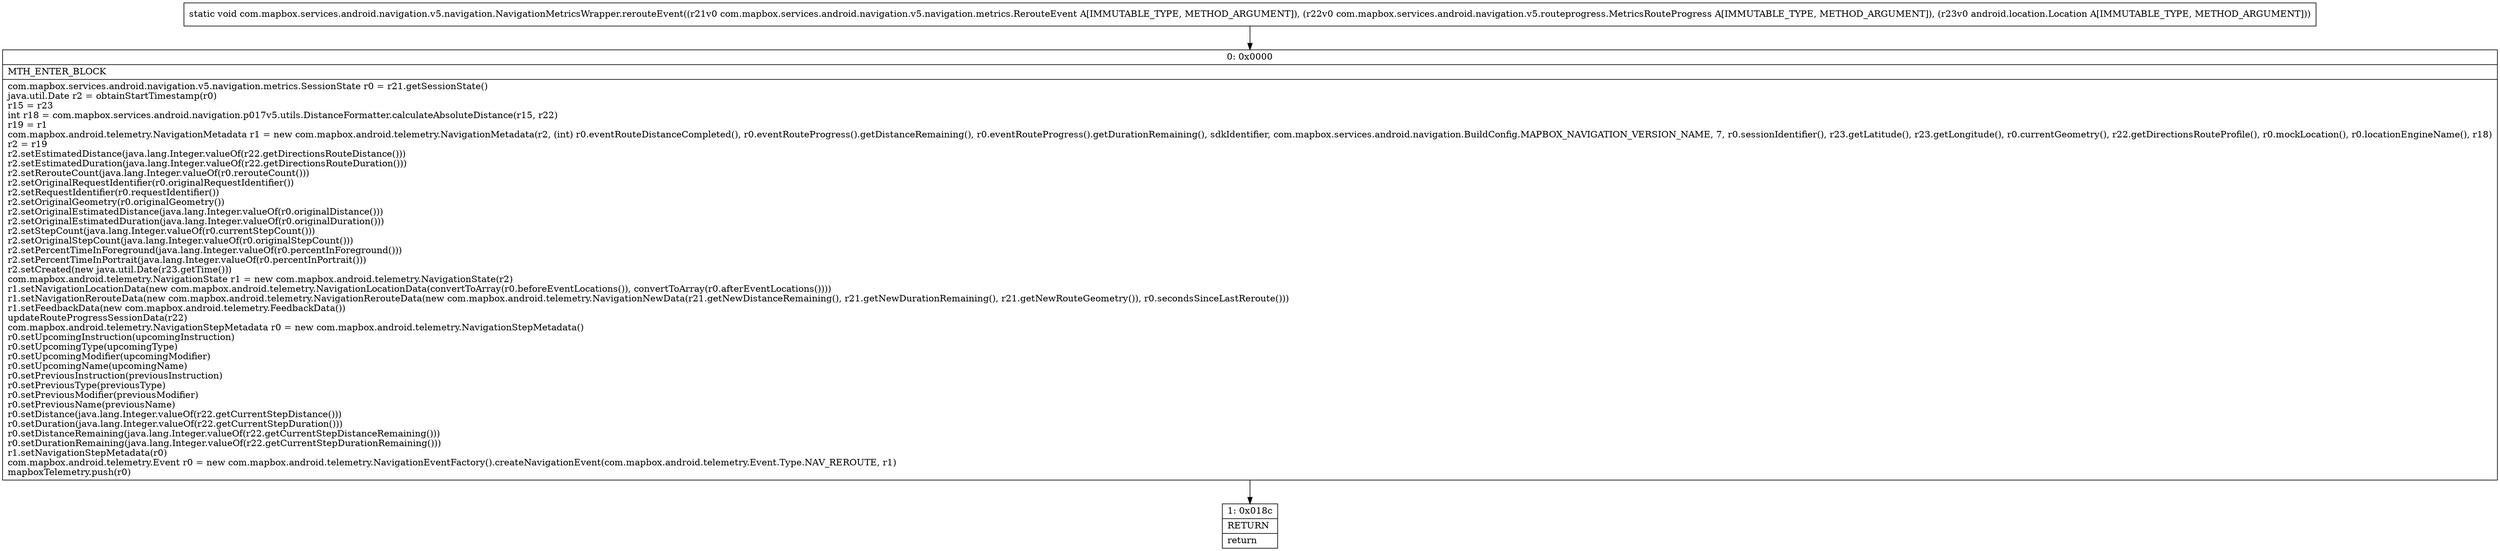 digraph "CFG forcom.mapbox.services.android.navigation.v5.navigation.NavigationMetricsWrapper.rerouteEvent(Lcom\/mapbox\/services\/android\/navigation\/v5\/navigation\/metrics\/RerouteEvent;Lcom\/mapbox\/services\/android\/navigation\/v5\/routeprogress\/MetricsRouteProgress;Landroid\/location\/Location;)V" {
Node_0 [shape=record,label="{0\:\ 0x0000|MTH_ENTER_BLOCK\l|com.mapbox.services.android.navigation.v5.navigation.metrics.SessionState r0 = r21.getSessionState()\ljava.util.Date r2 = obtainStartTimestamp(r0)\lr15 = r23\lint r18 = com.mapbox.services.android.navigation.p017v5.utils.DistanceFormatter.calculateAbsoluteDistance(r15, r22)\lr19 = r1\lcom.mapbox.android.telemetry.NavigationMetadata r1 = new com.mapbox.android.telemetry.NavigationMetadata(r2, (int) r0.eventRouteDistanceCompleted(), r0.eventRouteProgress().getDistanceRemaining(), r0.eventRouteProgress().getDurationRemaining(), sdkIdentifier, com.mapbox.services.android.navigation.BuildConfig.MAPBOX_NAVIGATION_VERSION_NAME, 7, r0.sessionIdentifier(), r23.getLatitude(), r23.getLongitude(), r0.currentGeometry(), r22.getDirectionsRouteProfile(), r0.mockLocation(), r0.locationEngineName(), r18)\lr2 = r19\lr2.setEstimatedDistance(java.lang.Integer.valueOf(r22.getDirectionsRouteDistance()))\lr2.setEstimatedDuration(java.lang.Integer.valueOf(r22.getDirectionsRouteDuration()))\lr2.setRerouteCount(java.lang.Integer.valueOf(r0.rerouteCount()))\lr2.setOriginalRequestIdentifier(r0.originalRequestIdentifier())\lr2.setRequestIdentifier(r0.requestIdentifier())\lr2.setOriginalGeometry(r0.originalGeometry())\lr2.setOriginalEstimatedDistance(java.lang.Integer.valueOf(r0.originalDistance()))\lr2.setOriginalEstimatedDuration(java.lang.Integer.valueOf(r0.originalDuration()))\lr2.setStepCount(java.lang.Integer.valueOf(r0.currentStepCount()))\lr2.setOriginalStepCount(java.lang.Integer.valueOf(r0.originalStepCount()))\lr2.setPercentTimeInForeground(java.lang.Integer.valueOf(r0.percentInForeground()))\lr2.setPercentTimeInPortrait(java.lang.Integer.valueOf(r0.percentInPortrait()))\lr2.setCreated(new java.util.Date(r23.getTime()))\lcom.mapbox.android.telemetry.NavigationState r1 = new com.mapbox.android.telemetry.NavigationState(r2)\lr1.setNavigationLocationData(new com.mapbox.android.telemetry.NavigationLocationData(convertToArray(r0.beforeEventLocations()), convertToArray(r0.afterEventLocations())))\lr1.setNavigationRerouteData(new com.mapbox.android.telemetry.NavigationRerouteData(new com.mapbox.android.telemetry.NavigationNewData(r21.getNewDistanceRemaining(), r21.getNewDurationRemaining(), r21.getNewRouteGeometry()), r0.secondsSinceLastReroute()))\lr1.setFeedbackData(new com.mapbox.android.telemetry.FeedbackData())\lupdateRouteProgressSessionData(r22)\lcom.mapbox.android.telemetry.NavigationStepMetadata r0 = new com.mapbox.android.telemetry.NavigationStepMetadata()\lr0.setUpcomingInstruction(upcomingInstruction)\lr0.setUpcomingType(upcomingType)\lr0.setUpcomingModifier(upcomingModifier)\lr0.setUpcomingName(upcomingName)\lr0.setPreviousInstruction(previousInstruction)\lr0.setPreviousType(previousType)\lr0.setPreviousModifier(previousModifier)\lr0.setPreviousName(previousName)\lr0.setDistance(java.lang.Integer.valueOf(r22.getCurrentStepDistance()))\lr0.setDuration(java.lang.Integer.valueOf(r22.getCurrentStepDuration()))\lr0.setDistanceRemaining(java.lang.Integer.valueOf(r22.getCurrentStepDistanceRemaining()))\lr0.setDurationRemaining(java.lang.Integer.valueOf(r22.getCurrentStepDurationRemaining()))\lr1.setNavigationStepMetadata(r0)\lcom.mapbox.android.telemetry.Event r0 = new com.mapbox.android.telemetry.NavigationEventFactory().createNavigationEvent(com.mapbox.android.telemetry.Event.Type.NAV_REROUTE, r1)\lmapboxTelemetry.push(r0)\l}"];
Node_1 [shape=record,label="{1\:\ 0x018c|RETURN\l|return\l}"];
MethodNode[shape=record,label="{static void com.mapbox.services.android.navigation.v5.navigation.NavigationMetricsWrapper.rerouteEvent((r21v0 com.mapbox.services.android.navigation.v5.navigation.metrics.RerouteEvent A[IMMUTABLE_TYPE, METHOD_ARGUMENT]), (r22v0 com.mapbox.services.android.navigation.v5.routeprogress.MetricsRouteProgress A[IMMUTABLE_TYPE, METHOD_ARGUMENT]), (r23v0 android.location.Location A[IMMUTABLE_TYPE, METHOD_ARGUMENT])) }"];
MethodNode -> Node_0;
Node_0 -> Node_1;
}

